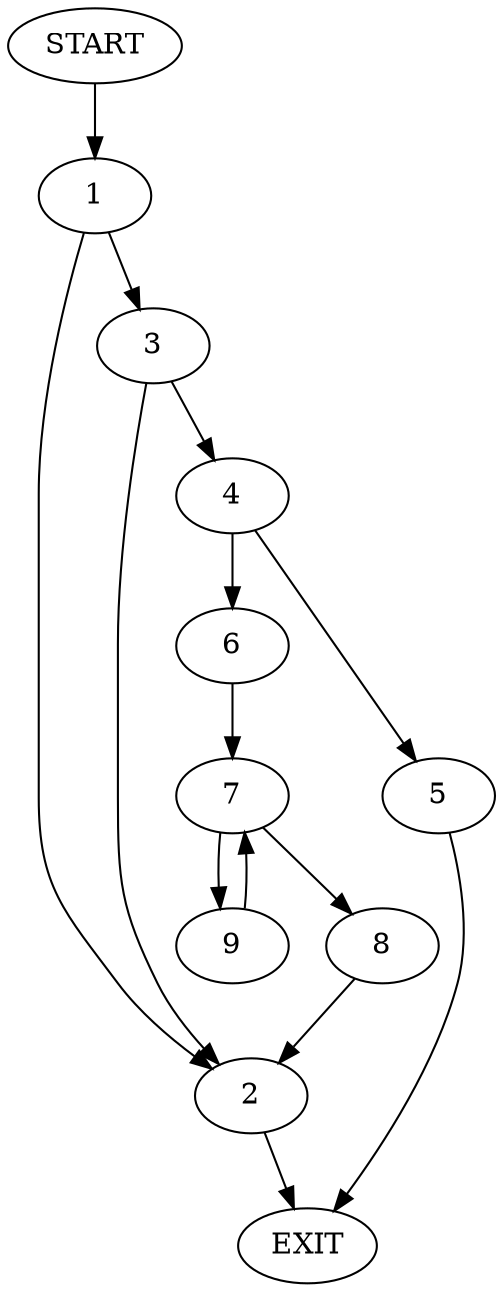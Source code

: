 digraph {
0 [label="START"]
10 [label="EXIT"]
0 -> 1
1 -> 2
1 -> 3
3 -> 2
3 -> 4
2 -> 10
4 -> 5
4 -> 6
5 -> 10
6 -> 7
7 -> 8
7 -> 9
9 -> 7
8 -> 2
}
